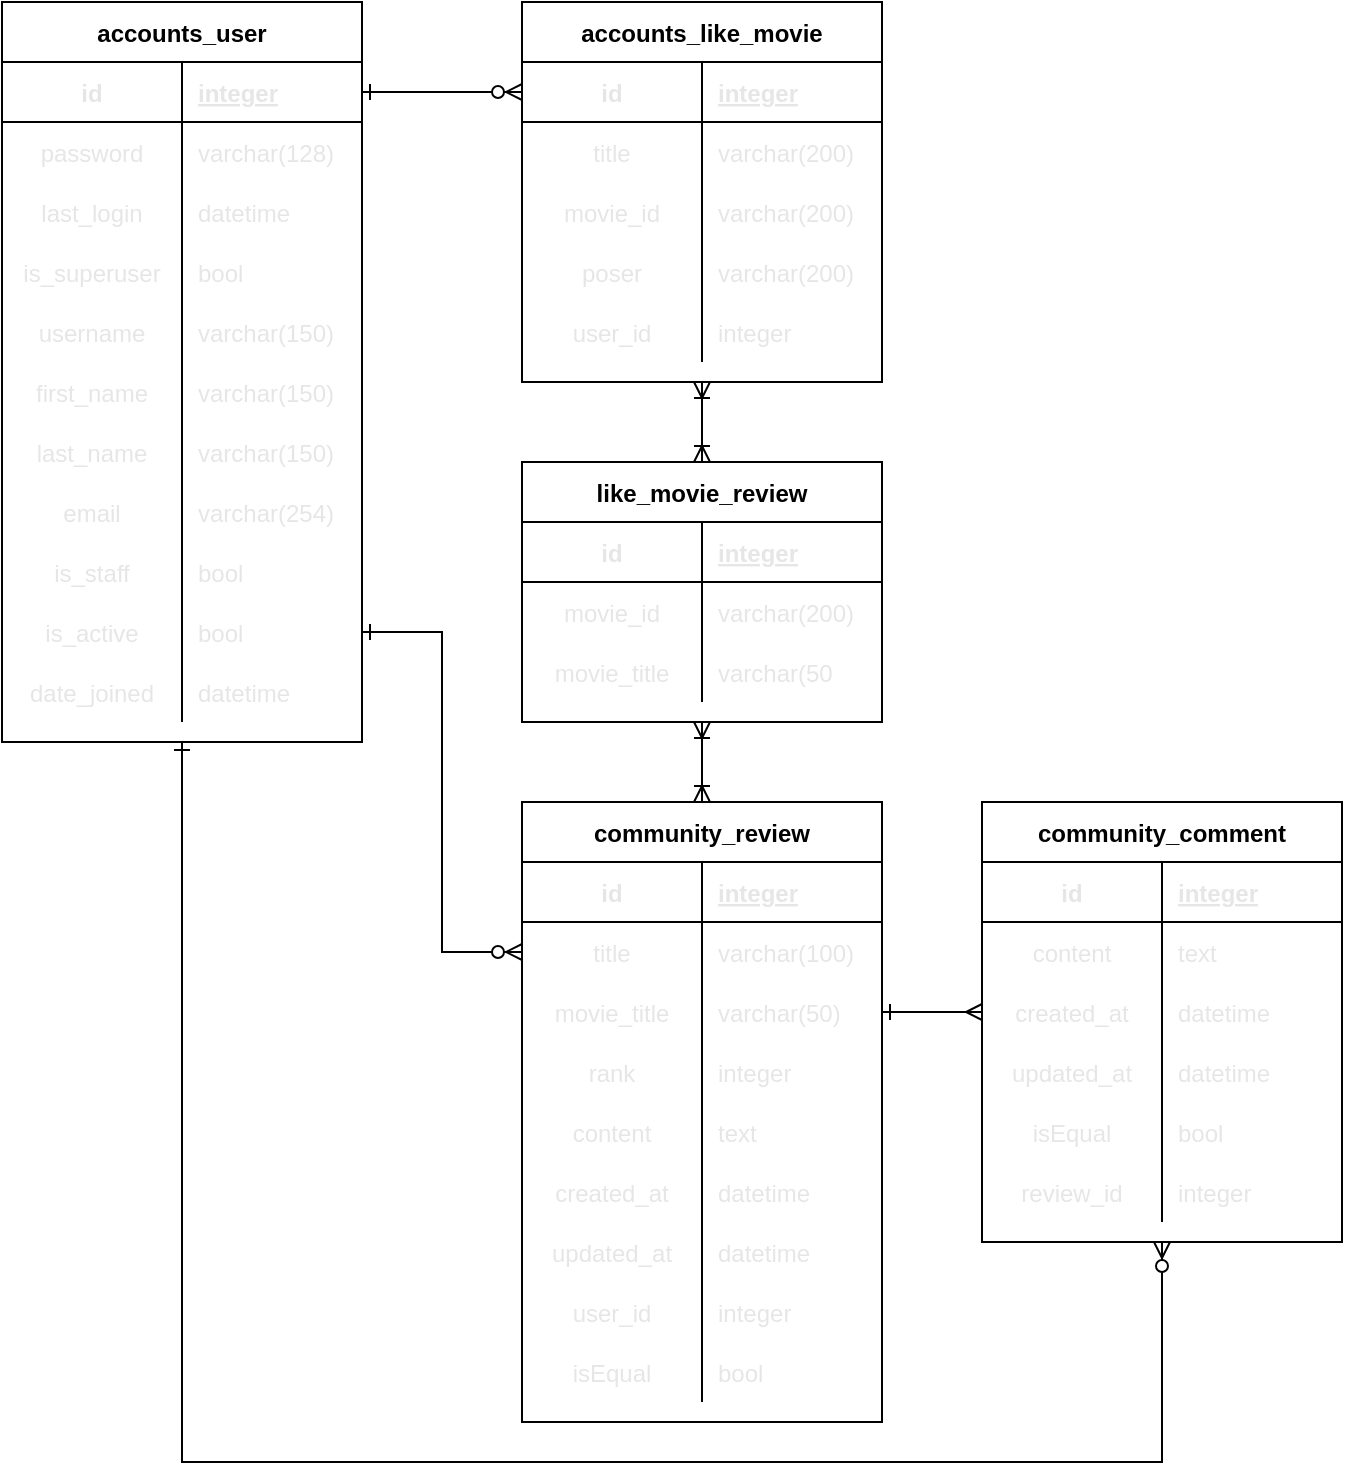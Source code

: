 <mxfile version="14.7.2" type="device"><diagram id="zzlLrXOe_y6DzKfTB6bE" name="Page-1"><mxGraphModel dx="1422" dy="705" grid="1" gridSize="10" guides="1" tooltips="1" connect="1" arrows="1" fold="1" page="1" pageScale="1" pageWidth="827" pageHeight="1169" math="0" shadow="0"><root><mxCell id="0"/><mxCell id="1" parent="0"/><mxCell id="S7b77aLU5c4hFIwuALni-69" style="edgeStyle=orthogonalEdgeStyle;rounded=0;orthogonalLoop=1;jettySize=auto;html=1;exitX=1;exitY=0.5;exitDx=0;exitDy=0;entryX=0;entryY=0.5;entryDx=0;entryDy=0;endArrow=ERzeroToMany;endFill=1;startArrow=ERone;startFill=0;fontColor=#E6E6E6;labelBackgroundColor=none;" parent="1" source="S7b77aLU5c4hFIwuALni-2" target="S7b77aLU5c4hFIwuALni-36" edge="1"><mxGeometry relative="1" as="geometry"><mxPoint x="379" y="85" as="targetPoint"/><Array as="points"/></mxGeometry></mxCell><mxCell id="S7b77aLU5c4hFIwuALni-130" style="edgeStyle=orthogonalEdgeStyle;rounded=0;orthogonalLoop=1;jettySize=auto;html=1;exitX=0.5;exitY=1;exitDx=0;exitDy=0;entryX=0.5;entryY=1;entryDx=0;entryDy=0;startArrow=ERone;startFill=0;endArrow=ERzeroToMany;endFill=1;fontColor=#E6E6E6;labelBackgroundColor=none;" parent="1" source="S7b77aLU5c4hFIwuALni-1" target="S7b77aLU5c4hFIwuALni-102" edge="1"><mxGeometry relative="1" as="geometry"><Array as="points"><mxPoint x="170" y="770"/><mxPoint x="660" y="770"/></Array></mxGeometry></mxCell><mxCell id="S7b77aLU5c4hFIwuALni-1" value="accounts_user" style="shape=table;startSize=30;container=1;collapsible=1;childLayout=tableLayout;fixedRows=1;rowLines=0;fontStyle=1;align=center;resizeLast=1;labelBackgroundColor=#ffffff;" parent="1" vertex="1"><mxGeometry x="80" y="40" width="180" height="370" as="geometry"/></mxCell><mxCell id="S7b77aLU5c4hFIwuALni-2" value="" style="shape=partialRectangle;collapsible=0;dropTarget=0;pointerEvents=0;fillColor=none;top=0;left=0;bottom=1;right=0;points=[[0,0.5],[1,0.5]];portConstraint=eastwest;fontColor=#E6E6E6;labelBackgroundColor=none;" parent="S7b77aLU5c4hFIwuALni-1" vertex="1"><mxGeometry y="30" width="180" height="30" as="geometry"/></mxCell><mxCell id="S7b77aLU5c4hFIwuALni-3" value="id" style="shape=partialRectangle;connectable=0;fillColor=none;top=0;left=0;bottom=0;right=0;fontStyle=1;overflow=hidden;fontColor=#E6E6E6;labelBackgroundColor=none;" parent="S7b77aLU5c4hFIwuALni-2" vertex="1"><mxGeometry width="90" height="30" as="geometry"/></mxCell><mxCell id="S7b77aLU5c4hFIwuALni-4" value="integer" style="shape=partialRectangle;connectable=0;fillColor=none;top=0;left=0;bottom=0;right=0;align=left;spacingLeft=6;fontStyle=5;overflow=hidden;fontColor=#E6E6E6;labelBackgroundColor=none;" parent="S7b77aLU5c4hFIwuALni-2" vertex="1"><mxGeometry x="90" width="90" height="30" as="geometry"/></mxCell><mxCell id="S7b77aLU5c4hFIwuALni-5" value="" style="shape=partialRectangle;collapsible=0;dropTarget=0;pointerEvents=0;fillColor=none;top=0;left=0;bottom=0;right=0;points=[[0,0.5],[1,0.5]];portConstraint=eastwest;fontColor=#E6E6E6;labelBackgroundColor=none;" parent="S7b77aLU5c4hFIwuALni-1" vertex="1"><mxGeometry y="60" width="180" height="30" as="geometry"/></mxCell><mxCell id="S7b77aLU5c4hFIwuALni-6" value="password" style="shape=partialRectangle;connectable=0;fillColor=none;top=0;left=0;bottom=0;right=0;editable=1;overflow=hidden;fontColor=#E6E6E6;labelBackgroundColor=none;" parent="S7b77aLU5c4hFIwuALni-5" vertex="1"><mxGeometry width="90" height="30" as="geometry"/></mxCell><mxCell id="S7b77aLU5c4hFIwuALni-7" value="varchar(128)" style="shape=partialRectangle;connectable=0;fillColor=none;top=0;left=0;bottom=0;right=0;align=left;spacingLeft=6;overflow=hidden;fontColor=#E6E6E6;labelBackgroundColor=none;" parent="S7b77aLU5c4hFIwuALni-5" vertex="1"><mxGeometry x="90" width="90" height="30" as="geometry"/></mxCell><mxCell id="S7b77aLU5c4hFIwuALni-8" value="" style="shape=partialRectangle;collapsible=0;dropTarget=0;pointerEvents=0;fillColor=none;top=0;left=0;bottom=0;right=0;points=[[0,0.5],[1,0.5]];portConstraint=eastwest;fontColor=#E6E6E6;labelBackgroundColor=none;" parent="S7b77aLU5c4hFIwuALni-1" vertex="1"><mxGeometry y="90" width="180" height="30" as="geometry"/></mxCell><mxCell id="S7b77aLU5c4hFIwuALni-9" value="last_login" style="shape=partialRectangle;connectable=0;fillColor=none;top=0;left=0;bottom=0;right=0;editable=1;overflow=hidden;fontColor=#E6E6E6;labelBackgroundColor=none;" parent="S7b77aLU5c4hFIwuALni-8" vertex="1"><mxGeometry width="90" height="30" as="geometry"/></mxCell><mxCell id="S7b77aLU5c4hFIwuALni-10" value="datetime" style="shape=partialRectangle;connectable=0;fillColor=none;top=0;left=0;bottom=0;right=0;align=left;spacingLeft=6;overflow=hidden;fontColor=#E6E6E6;labelBackgroundColor=none;" parent="S7b77aLU5c4hFIwuALni-8" vertex="1"><mxGeometry x="90" width="90" height="30" as="geometry"/></mxCell><mxCell id="S7b77aLU5c4hFIwuALni-11" value="" style="shape=partialRectangle;collapsible=0;dropTarget=0;pointerEvents=0;fillColor=none;top=0;left=0;bottom=0;right=0;points=[[0,0.5],[1,0.5]];portConstraint=eastwest;fontColor=#E6E6E6;labelBackgroundColor=none;" parent="S7b77aLU5c4hFIwuALni-1" vertex="1"><mxGeometry y="120" width="180" height="30" as="geometry"/></mxCell><mxCell id="S7b77aLU5c4hFIwuALni-12" value="is_superuser" style="shape=partialRectangle;connectable=0;fillColor=none;top=0;left=0;bottom=0;right=0;editable=1;overflow=hidden;fontColor=#E6E6E6;labelBackgroundColor=none;" parent="S7b77aLU5c4hFIwuALni-11" vertex="1"><mxGeometry width="90" height="30" as="geometry"/></mxCell><mxCell id="S7b77aLU5c4hFIwuALni-13" value="bool" style="shape=partialRectangle;connectable=0;fillColor=none;top=0;left=0;bottom=0;right=0;align=left;spacingLeft=6;overflow=hidden;verticalAlign=middle;fontColor=#E6E6E6;labelBackgroundColor=none;" parent="S7b77aLU5c4hFIwuALni-11" vertex="1"><mxGeometry x="90" width="90" height="30" as="geometry"/></mxCell><mxCell id="S7b77aLU5c4hFIwuALni-26" style="shape=partialRectangle;collapsible=0;dropTarget=0;pointerEvents=0;fillColor=none;top=0;left=0;bottom=0;right=0;points=[[0,0.5],[1,0.5]];portConstraint=eastwest;fontColor=#E6E6E6;labelBackgroundColor=none;" parent="S7b77aLU5c4hFIwuALni-1" vertex="1"><mxGeometry y="150" width="180" height="30" as="geometry"/></mxCell><mxCell id="S7b77aLU5c4hFIwuALni-27" value="username" style="shape=partialRectangle;connectable=0;fillColor=none;top=0;left=0;bottom=0;right=0;editable=1;overflow=hidden;fontColor=#E6E6E6;labelBackgroundColor=none;" parent="S7b77aLU5c4hFIwuALni-26" vertex="1"><mxGeometry width="90" height="30" as="geometry"/></mxCell><mxCell id="S7b77aLU5c4hFIwuALni-28" value="varchar(150)" style="shape=partialRectangle;connectable=0;fillColor=none;top=0;left=0;bottom=0;right=0;align=left;spacingLeft=6;overflow=hidden;verticalAlign=middle;fontColor=#E6E6E6;labelBackgroundColor=none;" parent="S7b77aLU5c4hFIwuALni-26" vertex="1"><mxGeometry x="90" width="90" height="30" as="geometry"/></mxCell><mxCell id="S7b77aLU5c4hFIwuALni-23" style="shape=partialRectangle;collapsible=0;dropTarget=0;pointerEvents=0;fillColor=none;top=0;left=0;bottom=0;right=0;points=[[0,0.5],[1,0.5]];portConstraint=eastwest;fontColor=#E6E6E6;labelBackgroundColor=none;" parent="S7b77aLU5c4hFIwuALni-1" vertex="1"><mxGeometry y="180" width="180" height="30" as="geometry"/></mxCell><mxCell id="S7b77aLU5c4hFIwuALni-24" value="first_name" style="shape=partialRectangle;connectable=0;fillColor=none;top=0;left=0;bottom=0;right=0;editable=1;overflow=hidden;fontColor=#E6E6E6;labelBackgroundColor=none;" parent="S7b77aLU5c4hFIwuALni-23" vertex="1"><mxGeometry width="90" height="30" as="geometry"/></mxCell><mxCell id="S7b77aLU5c4hFIwuALni-25" value="varchar(150)" style="shape=partialRectangle;connectable=0;fillColor=none;top=0;left=0;bottom=0;right=0;align=left;spacingLeft=6;overflow=hidden;verticalAlign=middle;fontColor=#E6E6E6;labelBackgroundColor=none;" parent="S7b77aLU5c4hFIwuALni-23" vertex="1"><mxGeometry x="90" width="90" height="30" as="geometry"/></mxCell><mxCell id="S7b77aLU5c4hFIwuALni-20" style="shape=partialRectangle;collapsible=0;dropTarget=0;pointerEvents=0;fillColor=none;top=0;left=0;bottom=0;right=0;points=[[0,0.5],[1,0.5]];portConstraint=eastwest;fontColor=#E6E6E6;labelBackgroundColor=none;" parent="S7b77aLU5c4hFIwuALni-1" vertex="1"><mxGeometry y="210" width="180" height="30" as="geometry"/></mxCell><mxCell id="S7b77aLU5c4hFIwuALni-21" value="last_name" style="shape=partialRectangle;connectable=0;fillColor=none;top=0;left=0;bottom=0;right=0;editable=1;overflow=hidden;fontColor=#E6E6E6;labelBackgroundColor=none;" parent="S7b77aLU5c4hFIwuALni-20" vertex="1"><mxGeometry width="90" height="30" as="geometry"/></mxCell><mxCell id="S7b77aLU5c4hFIwuALni-22" value="varchar(150)" style="shape=partialRectangle;connectable=0;fillColor=none;top=0;left=0;bottom=0;right=0;align=left;spacingLeft=6;overflow=hidden;verticalAlign=middle;fontColor=#E6E6E6;labelBackgroundColor=none;" parent="S7b77aLU5c4hFIwuALni-20" vertex="1"><mxGeometry x="90" width="90" height="30" as="geometry"/></mxCell><mxCell id="S7b77aLU5c4hFIwuALni-17" style="shape=partialRectangle;collapsible=0;dropTarget=0;pointerEvents=0;fillColor=none;top=0;left=0;bottom=0;right=0;points=[[0,0.5],[1,0.5]];portConstraint=eastwest;fontColor=#E6E6E6;labelBackgroundColor=none;" parent="S7b77aLU5c4hFIwuALni-1" vertex="1"><mxGeometry y="240" width="180" height="30" as="geometry"/></mxCell><mxCell id="S7b77aLU5c4hFIwuALni-18" value="email" style="shape=partialRectangle;connectable=0;fillColor=none;top=0;left=0;bottom=0;right=0;editable=1;overflow=hidden;fontColor=#E6E6E6;labelBackgroundColor=none;" parent="S7b77aLU5c4hFIwuALni-17" vertex="1"><mxGeometry width="90" height="30" as="geometry"/></mxCell><mxCell id="S7b77aLU5c4hFIwuALni-19" value="varchar(254)" style="shape=partialRectangle;connectable=0;fillColor=none;top=0;left=0;bottom=0;right=0;align=left;spacingLeft=6;overflow=hidden;verticalAlign=middle;fontColor=#E6E6E6;labelBackgroundColor=none;" parent="S7b77aLU5c4hFIwuALni-17" vertex="1"><mxGeometry x="90" width="90" height="30" as="geometry"/></mxCell><mxCell id="S7b77aLU5c4hFIwuALni-14" style="shape=partialRectangle;collapsible=0;dropTarget=0;pointerEvents=0;fillColor=none;top=0;left=0;bottom=0;right=0;points=[[0,0.5],[1,0.5]];portConstraint=eastwest;fontColor=#E6E6E6;labelBackgroundColor=none;" parent="S7b77aLU5c4hFIwuALni-1" vertex="1"><mxGeometry y="270" width="180" height="30" as="geometry"/></mxCell><mxCell id="S7b77aLU5c4hFIwuALni-15" value="is_staff" style="shape=partialRectangle;connectable=0;fillColor=none;top=0;left=0;bottom=0;right=0;editable=1;overflow=hidden;fontColor=#E6E6E6;labelBackgroundColor=none;" parent="S7b77aLU5c4hFIwuALni-14" vertex="1"><mxGeometry width="90" height="30" as="geometry"/></mxCell><mxCell id="S7b77aLU5c4hFIwuALni-16" value="bool" style="shape=partialRectangle;connectable=0;fillColor=none;top=0;left=0;bottom=0;right=0;align=left;spacingLeft=6;overflow=hidden;verticalAlign=middle;fontColor=#E6E6E6;labelBackgroundColor=none;" parent="S7b77aLU5c4hFIwuALni-14" vertex="1"><mxGeometry x="90" width="90" height="30" as="geometry"/></mxCell><mxCell id="S7b77aLU5c4hFIwuALni-32" style="shape=partialRectangle;collapsible=0;dropTarget=0;pointerEvents=0;fillColor=none;top=0;left=0;bottom=0;right=0;points=[[0,0.5],[1,0.5]];portConstraint=eastwest;fontColor=#E6E6E6;labelBackgroundColor=none;" parent="S7b77aLU5c4hFIwuALni-1" vertex="1"><mxGeometry y="300" width="180" height="30" as="geometry"/></mxCell><mxCell id="S7b77aLU5c4hFIwuALni-33" value="is_active" style="shape=partialRectangle;connectable=0;fillColor=none;top=0;left=0;bottom=0;right=0;editable=1;overflow=hidden;fontColor=#E6E6E6;labelBackgroundColor=none;" parent="S7b77aLU5c4hFIwuALni-32" vertex="1"><mxGeometry width="90" height="30" as="geometry"/></mxCell><mxCell id="S7b77aLU5c4hFIwuALni-34" value="bool" style="shape=partialRectangle;connectable=0;fillColor=none;top=0;left=0;bottom=0;right=0;align=left;spacingLeft=6;overflow=hidden;verticalAlign=middle;fontColor=#E6E6E6;labelBackgroundColor=none;" parent="S7b77aLU5c4hFIwuALni-32" vertex="1"><mxGeometry x="90" width="90" height="30" as="geometry"/></mxCell><mxCell id="S7b77aLU5c4hFIwuALni-29" style="shape=partialRectangle;collapsible=0;dropTarget=0;pointerEvents=0;fillColor=none;top=0;left=0;bottom=0;right=0;points=[[0,0.5],[1,0.5]];portConstraint=eastwest;fontColor=#E6E6E6;labelBackgroundColor=none;" parent="S7b77aLU5c4hFIwuALni-1" vertex="1"><mxGeometry y="330" width="180" height="30" as="geometry"/></mxCell><mxCell id="S7b77aLU5c4hFIwuALni-30" value="date_joined" style="shape=partialRectangle;connectable=0;fillColor=none;top=0;left=0;bottom=0;right=0;editable=1;overflow=hidden;fontColor=#E6E6E6;labelBackgroundColor=none;" parent="S7b77aLU5c4hFIwuALni-29" vertex="1"><mxGeometry width="90" height="30" as="geometry"/></mxCell><mxCell id="S7b77aLU5c4hFIwuALni-31" value="datetime" style="shape=partialRectangle;connectable=0;fillColor=none;top=0;left=0;bottom=0;right=0;align=left;spacingLeft=6;overflow=hidden;verticalAlign=middle;fontColor=#E6E6E6;labelBackgroundColor=none;" parent="S7b77aLU5c4hFIwuALni-29" vertex="1"><mxGeometry x="90" width="90" height="30" as="geometry"/></mxCell><mxCell id="S7b77aLU5c4hFIwuALni-35" value="accounts_like_movie" style="shape=table;startSize=30;container=1;collapsible=1;childLayout=tableLayout;fixedRows=1;rowLines=0;fontStyle=1;align=center;resizeLast=1;labelBackgroundColor=none;" parent="1" vertex="1"><mxGeometry x="340" y="40" width="180" height="190" as="geometry"/></mxCell><mxCell id="S7b77aLU5c4hFIwuALni-36" value="" style="shape=partialRectangle;collapsible=0;dropTarget=0;pointerEvents=0;fillColor=none;top=0;left=0;bottom=1;right=0;points=[[0,0.5],[1,0.5]];portConstraint=eastwest;fontColor=#E6E6E6;labelBackgroundColor=none;" parent="S7b77aLU5c4hFIwuALni-35" vertex="1"><mxGeometry y="30" width="180" height="30" as="geometry"/></mxCell><mxCell id="S7b77aLU5c4hFIwuALni-37" value="id" style="shape=partialRectangle;connectable=0;fillColor=none;top=0;left=0;bottom=0;right=0;fontStyle=1;overflow=hidden;fontColor=#E6E6E6;labelBackgroundColor=none;" parent="S7b77aLU5c4hFIwuALni-36" vertex="1"><mxGeometry width="90" height="30" as="geometry"/></mxCell><mxCell id="S7b77aLU5c4hFIwuALni-38" value="integer" style="shape=partialRectangle;connectable=0;fillColor=none;top=0;left=0;bottom=0;right=0;align=left;spacingLeft=6;fontStyle=5;overflow=hidden;fontColor=#E6E6E6;labelBackgroundColor=none;" parent="S7b77aLU5c4hFIwuALni-36" vertex="1"><mxGeometry x="90" width="90" height="30" as="geometry"/></mxCell><mxCell id="S7b77aLU5c4hFIwuALni-39" value="" style="shape=partialRectangle;collapsible=0;dropTarget=0;pointerEvents=0;fillColor=none;top=0;left=0;bottom=0;right=0;points=[[0,0.5],[1,0.5]];portConstraint=eastwest;fontColor=#E6E6E6;labelBackgroundColor=none;" parent="S7b77aLU5c4hFIwuALni-35" vertex="1"><mxGeometry y="60" width="180" height="30" as="geometry"/></mxCell><mxCell id="S7b77aLU5c4hFIwuALni-40" value="title" style="shape=partialRectangle;connectable=0;fillColor=none;top=0;left=0;bottom=0;right=0;editable=1;overflow=hidden;fontColor=#E6E6E6;labelBackgroundColor=none;" parent="S7b77aLU5c4hFIwuALni-39" vertex="1"><mxGeometry width="90" height="30" as="geometry"/></mxCell><mxCell id="S7b77aLU5c4hFIwuALni-41" value="varchar(200)" style="shape=partialRectangle;connectable=0;fillColor=none;top=0;left=0;bottom=0;right=0;align=left;spacingLeft=6;overflow=hidden;fontColor=#E6E6E6;labelBackgroundColor=none;" parent="S7b77aLU5c4hFIwuALni-39" vertex="1"><mxGeometry x="90" width="90" height="30" as="geometry"/></mxCell><mxCell id="S7b77aLU5c4hFIwuALni-42" value="" style="shape=partialRectangle;collapsible=0;dropTarget=0;pointerEvents=0;fillColor=none;top=0;left=0;bottom=0;right=0;points=[[0,0.5],[1,0.5]];portConstraint=eastwest;fontColor=#E6E6E6;labelBackgroundColor=none;" parent="S7b77aLU5c4hFIwuALni-35" vertex="1"><mxGeometry y="90" width="180" height="30" as="geometry"/></mxCell><mxCell id="S7b77aLU5c4hFIwuALni-43" value="movie_id" style="shape=partialRectangle;connectable=0;fillColor=none;top=0;left=0;bottom=0;right=0;editable=1;overflow=hidden;fontColor=#E6E6E6;labelBackgroundColor=none;" parent="S7b77aLU5c4hFIwuALni-42" vertex="1"><mxGeometry width="90" height="30" as="geometry"/></mxCell><mxCell id="S7b77aLU5c4hFIwuALni-44" value="varchar(200)" style="shape=partialRectangle;connectable=0;fillColor=none;top=0;left=0;bottom=0;right=0;align=left;spacingLeft=6;overflow=hidden;fontColor=#E6E6E6;labelBackgroundColor=none;" parent="S7b77aLU5c4hFIwuALni-42" vertex="1"><mxGeometry x="90" width="90" height="30" as="geometry"/></mxCell><mxCell id="S7b77aLU5c4hFIwuALni-45" value="" style="shape=partialRectangle;collapsible=0;dropTarget=0;pointerEvents=0;fillColor=none;top=0;left=0;bottom=0;right=0;points=[[0,0.5],[1,0.5]];portConstraint=eastwest;fontColor=#E6E6E6;labelBackgroundColor=none;" parent="S7b77aLU5c4hFIwuALni-35" vertex="1"><mxGeometry y="120" width="180" height="30" as="geometry"/></mxCell><mxCell id="S7b77aLU5c4hFIwuALni-46" value="poser" style="shape=partialRectangle;connectable=0;fillColor=none;top=0;left=0;bottom=0;right=0;editable=1;overflow=hidden;fontColor=#E6E6E6;labelBackgroundColor=none;" parent="S7b77aLU5c4hFIwuALni-45" vertex="1"><mxGeometry width="90" height="30" as="geometry"/></mxCell><mxCell id="S7b77aLU5c4hFIwuALni-47" value="varchar(200)" style="shape=partialRectangle;connectable=0;fillColor=none;top=0;left=0;bottom=0;right=0;align=left;spacingLeft=6;overflow=hidden;verticalAlign=middle;fontColor=#E6E6E6;labelBackgroundColor=none;" parent="S7b77aLU5c4hFIwuALni-45" vertex="1"><mxGeometry x="90" width="90" height="30" as="geometry"/></mxCell><mxCell id="S7b77aLU5c4hFIwuALni-70" style="shape=partialRectangle;collapsible=0;dropTarget=0;pointerEvents=0;fillColor=none;top=0;left=0;bottom=0;right=0;points=[[0,0.5],[1,0.5]];portConstraint=eastwest;fontColor=#E6E6E6;labelBackgroundColor=none;" parent="S7b77aLU5c4hFIwuALni-35" vertex="1"><mxGeometry y="150" width="180" height="30" as="geometry"/></mxCell><mxCell id="S7b77aLU5c4hFIwuALni-71" value="user_id" style="shape=partialRectangle;connectable=0;fillColor=none;top=0;left=0;bottom=0;right=0;editable=1;overflow=hidden;fontColor=#E6E6E6;labelBackgroundColor=none;" parent="S7b77aLU5c4hFIwuALni-70" vertex="1"><mxGeometry width="90" height="30" as="geometry"/></mxCell><mxCell id="S7b77aLU5c4hFIwuALni-72" value="integer" style="shape=partialRectangle;connectable=0;fillColor=none;top=0;left=0;bottom=0;right=0;align=left;spacingLeft=6;overflow=hidden;verticalAlign=middle;fontColor=#E6E6E6;labelBackgroundColor=none;" parent="S7b77aLU5c4hFIwuALni-70" vertex="1"><mxGeometry x="90" width="90" height="30" as="geometry"/></mxCell><mxCell id="S7b77aLU5c4hFIwuALni-73" value="community_review" style="shape=table;startSize=30;container=1;collapsible=1;childLayout=tableLayout;fixedRows=1;rowLines=0;fontStyle=1;align=center;resizeLast=1;labelBackgroundColor=none;" parent="1" vertex="1"><mxGeometry x="340" y="440" width="180" height="310" as="geometry"/></mxCell><mxCell id="S7b77aLU5c4hFIwuALni-74" value="" style="shape=partialRectangle;collapsible=0;dropTarget=0;pointerEvents=0;fillColor=none;top=0;left=0;bottom=1;right=0;points=[[0,0.5],[1,0.5]];portConstraint=eastwest;fontColor=#E6E6E6;labelBackgroundColor=none;" parent="S7b77aLU5c4hFIwuALni-73" vertex="1"><mxGeometry y="30" width="180" height="30" as="geometry"/></mxCell><mxCell id="S7b77aLU5c4hFIwuALni-75" value="id" style="shape=partialRectangle;connectable=0;fillColor=none;top=0;left=0;bottom=0;right=0;fontStyle=1;overflow=hidden;fontColor=#E6E6E6;labelBackgroundColor=none;" parent="S7b77aLU5c4hFIwuALni-74" vertex="1"><mxGeometry width="90" height="30" as="geometry"/></mxCell><mxCell id="S7b77aLU5c4hFIwuALni-76" value="integer" style="shape=partialRectangle;connectable=0;fillColor=none;top=0;left=0;bottom=0;right=0;align=left;spacingLeft=6;fontStyle=5;overflow=hidden;fontColor=#E6E6E6;labelBackgroundColor=none;" parent="S7b77aLU5c4hFIwuALni-74" vertex="1"><mxGeometry x="90" width="90" height="30" as="geometry"/></mxCell><mxCell id="S7b77aLU5c4hFIwuALni-77" value="" style="shape=partialRectangle;collapsible=0;dropTarget=0;pointerEvents=0;fillColor=none;top=0;left=0;bottom=0;right=0;points=[[0,0.5],[1,0.5]];portConstraint=eastwest;fontColor=#E6E6E6;labelBackgroundColor=none;" parent="S7b77aLU5c4hFIwuALni-73" vertex="1"><mxGeometry y="60" width="180" height="30" as="geometry"/></mxCell><mxCell id="S7b77aLU5c4hFIwuALni-78" value="title" style="shape=partialRectangle;connectable=0;fillColor=none;top=0;left=0;bottom=0;right=0;editable=1;overflow=hidden;fontColor=#E6E6E6;labelBackgroundColor=none;" parent="S7b77aLU5c4hFIwuALni-77" vertex="1"><mxGeometry width="90" height="30" as="geometry"/></mxCell><mxCell id="S7b77aLU5c4hFIwuALni-79" value="varchar(100)" style="shape=partialRectangle;connectable=0;fillColor=none;top=0;left=0;bottom=0;right=0;align=left;spacingLeft=6;overflow=hidden;fontColor=#E6E6E6;labelBackgroundColor=none;" parent="S7b77aLU5c4hFIwuALni-77" vertex="1"><mxGeometry x="90" width="90" height="30" as="geometry"/></mxCell><mxCell id="S7b77aLU5c4hFIwuALni-80" value="" style="shape=partialRectangle;collapsible=0;dropTarget=0;pointerEvents=0;fillColor=none;top=0;left=0;bottom=0;right=0;points=[[0,0.5],[1,0.5]];portConstraint=eastwest;fontColor=#E6E6E6;labelBackgroundColor=none;" parent="S7b77aLU5c4hFIwuALni-73" vertex="1"><mxGeometry y="90" width="180" height="30" as="geometry"/></mxCell><mxCell id="S7b77aLU5c4hFIwuALni-81" value="movie_title" style="shape=partialRectangle;connectable=0;fillColor=none;top=0;left=0;bottom=0;right=0;editable=1;overflow=hidden;fontColor=#E6E6E6;labelBackgroundColor=none;" parent="S7b77aLU5c4hFIwuALni-80" vertex="1"><mxGeometry width="90" height="30" as="geometry"/></mxCell><mxCell id="S7b77aLU5c4hFIwuALni-82" value="varchar(50)" style="shape=partialRectangle;connectable=0;fillColor=none;top=0;left=0;bottom=0;right=0;align=left;spacingLeft=6;overflow=hidden;fontColor=#E6E6E6;labelBackgroundColor=none;" parent="S7b77aLU5c4hFIwuALni-80" vertex="1"><mxGeometry x="90" width="90" height="30" as="geometry"/></mxCell><mxCell id="S7b77aLU5c4hFIwuALni-83" value="" style="shape=partialRectangle;collapsible=0;dropTarget=0;pointerEvents=0;fillColor=none;top=0;left=0;bottom=0;right=0;points=[[0,0.5],[1,0.5]];portConstraint=eastwest;fontColor=#E6E6E6;labelBackgroundColor=none;" parent="S7b77aLU5c4hFIwuALni-73" vertex="1"><mxGeometry y="120" width="180" height="30" as="geometry"/></mxCell><mxCell id="S7b77aLU5c4hFIwuALni-84" value="rank" style="shape=partialRectangle;connectable=0;fillColor=none;top=0;left=0;bottom=0;right=0;editable=1;overflow=hidden;fontColor=#E6E6E6;labelBackgroundColor=none;" parent="S7b77aLU5c4hFIwuALni-83" vertex="1"><mxGeometry width="90" height="30" as="geometry"/></mxCell><mxCell id="S7b77aLU5c4hFIwuALni-85" value="integer" style="shape=partialRectangle;connectable=0;fillColor=none;top=0;left=0;bottom=0;right=0;align=left;spacingLeft=6;overflow=hidden;verticalAlign=middle;fontColor=#E6E6E6;labelBackgroundColor=none;" parent="S7b77aLU5c4hFIwuALni-83" vertex="1"><mxGeometry x="90" width="90" height="30" as="geometry"/></mxCell><mxCell id="S7b77aLU5c4hFIwuALni-86" style="shape=partialRectangle;collapsible=0;dropTarget=0;pointerEvents=0;fillColor=none;top=0;left=0;bottom=0;right=0;points=[[0,0.5],[1,0.5]];portConstraint=eastwest;fontColor=#E6E6E6;labelBackgroundColor=none;" parent="S7b77aLU5c4hFIwuALni-73" vertex="1"><mxGeometry y="150" width="180" height="30" as="geometry"/></mxCell><mxCell id="S7b77aLU5c4hFIwuALni-87" value="content" style="shape=partialRectangle;connectable=0;fillColor=none;top=0;left=0;bottom=0;right=0;editable=1;overflow=hidden;fontColor=#E6E6E6;labelBackgroundColor=none;" parent="S7b77aLU5c4hFIwuALni-86" vertex="1"><mxGeometry width="90" height="30" as="geometry"/></mxCell><mxCell id="S7b77aLU5c4hFIwuALni-88" value="text" style="shape=partialRectangle;connectable=0;fillColor=none;top=0;left=0;bottom=0;right=0;align=left;spacingLeft=6;overflow=hidden;verticalAlign=middle;fontColor=#E6E6E6;labelBackgroundColor=none;" parent="S7b77aLU5c4hFIwuALni-86" vertex="1"><mxGeometry x="90" width="90" height="30" as="geometry"/></mxCell><mxCell id="S7b77aLU5c4hFIwuALni-95" style="shape=partialRectangle;collapsible=0;dropTarget=0;pointerEvents=0;fillColor=none;top=0;left=0;bottom=0;right=0;points=[[0,0.5],[1,0.5]];portConstraint=eastwest;fontColor=#E6E6E6;labelBackgroundColor=none;" parent="S7b77aLU5c4hFIwuALni-73" vertex="1"><mxGeometry y="180" width="180" height="30" as="geometry"/></mxCell><mxCell id="S7b77aLU5c4hFIwuALni-96" value="created_at" style="shape=partialRectangle;connectable=0;fillColor=none;top=0;left=0;bottom=0;right=0;editable=1;overflow=hidden;fontColor=#E6E6E6;labelBackgroundColor=none;" parent="S7b77aLU5c4hFIwuALni-95" vertex="1"><mxGeometry width="90" height="30" as="geometry"/></mxCell><mxCell id="S7b77aLU5c4hFIwuALni-97" value="datetime" style="shape=partialRectangle;connectable=0;fillColor=none;top=0;left=0;bottom=0;right=0;align=left;spacingLeft=6;overflow=hidden;verticalAlign=middle;fontColor=#E6E6E6;labelBackgroundColor=none;" parent="S7b77aLU5c4hFIwuALni-95" vertex="1"><mxGeometry x="90" width="90" height="30" as="geometry"/></mxCell><mxCell id="S7b77aLU5c4hFIwuALni-92" style="shape=partialRectangle;collapsible=0;dropTarget=0;pointerEvents=0;fillColor=none;top=0;left=0;bottom=0;right=0;points=[[0,0.5],[1,0.5]];portConstraint=eastwest;fontColor=#E6E6E6;labelBackgroundColor=none;" parent="S7b77aLU5c4hFIwuALni-73" vertex="1"><mxGeometry y="210" width="180" height="30" as="geometry"/></mxCell><mxCell id="S7b77aLU5c4hFIwuALni-93" value="updated_at" style="shape=partialRectangle;connectable=0;fillColor=none;top=0;left=0;bottom=0;right=0;editable=1;overflow=hidden;fontColor=#E6E6E6;labelBackgroundColor=none;" parent="S7b77aLU5c4hFIwuALni-92" vertex="1"><mxGeometry width="90" height="30" as="geometry"/></mxCell><mxCell id="S7b77aLU5c4hFIwuALni-94" value="datetime" style="shape=partialRectangle;connectable=0;fillColor=none;top=0;left=0;bottom=0;right=0;align=left;spacingLeft=6;overflow=hidden;verticalAlign=middle;fontColor=#E6E6E6;labelBackgroundColor=none;" parent="S7b77aLU5c4hFIwuALni-92" vertex="1"><mxGeometry x="90" width="90" height="30" as="geometry"/></mxCell><mxCell id="S7b77aLU5c4hFIwuALni-89" style="shape=partialRectangle;collapsible=0;dropTarget=0;pointerEvents=0;fillColor=none;top=0;left=0;bottom=0;right=0;points=[[0,0.5],[1,0.5]];portConstraint=eastwest;fontColor=#E6E6E6;labelBackgroundColor=none;" parent="S7b77aLU5c4hFIwuALni-73" vertex="1"><mxGeometry y="240" width="180" height="30" as="geometry"/></mxCell><mxCell id="S7b77aLU5c4hFIwuALni-90" value="user_id" style="shape=partialRectangle;connectable=0;fillColor=none;top=0;left=0;bottom=0;right=0;editable=1;overflow=hidden;fontColor=#E6E6E6;labelBackgroundColor=none;" parent="S7b77aLU5c4hFIwuALni-89" vertex="1"><mxGeometry width="90" height="30" as="geometry"/></mxCell><mxCell id="S7b77aLU5c4hFIwuALni-91" value="integer" style="shape=partialRectangle;connectable=0;fillColor=none;top=0;left=0;bottom=0;right=0;align=left;spacingLeft=6;overflow=hidden;verticalAlign=middle;fontColor=#E6E6E6;labelBackgroundColor=none;" parent="S7b77aLU5c4hFIwuALni-89" vertex="1"><mxGeometry x="90" width="90" height="30" as="geometry"/></mxCell><mxCell id="S7b77aLU5c4hFIwuALni-98" style="shape=partialRectangle;collapsible=0;dropTarget=0;pointerEvents=0;fillColor=none;top=0;left=0;bottom=0;right=0;points=[[0,0.5],[1,0.5]];portConstraint=eastwest;fontColor=#E6E6E6;labelBackgroundColor=none;" parent="S7b77aLU5c4hFIwuALni-73" vertex="1"><mxGeometry y="270" width="180" height="30" as="geometry"/></mxCell><mxCell id="S7b77aLU5c4hFIwuALni-99" value="isEqual" style="shape=partialRectangle;connectable=0;fillColor=none;top=0;left=0;bottom=0;right=0;editable=1;overflow=hidden;fontColor=#E6E6E6;labelBackgroundColor=none;" parent="S7b77aLU5c4hFIwuALni-98" vertex="1"><mxGeometry width="90" height="30" as="geometry"/></mxCell><mxCell id="S7b77aLU5c4hFIwuALni-100" value="bool" style="shape=partialRectangle;connectable=0;fillColor=none;top=0;left=0;bottom=0;right=0;align=left;spacingLeft=6;overflow=hidden;verticalAlign=middle;fontColor=#E6E6E6;labelBackgroundColor=none;" parent="S7b77aLU5c4hFIwuALni-98" vertex="1"><mxGeometry x="90" width="90" height="30" as="geometry"/></mxCell><mxCell id="S7b77aLU5c4hFIwuALni-101" style="edgeStyle=orthogonalEdgeStyle;rounded=0;orthogonalLoop=1;jettySize=auto;html=1;exitX=1;exitY=0.5;exitDx=0;exitDy=0;startArrow=ERone;startFill=0;endArrow=ERzeroToMany;endFill=1;fontColor=#E6E6E6;labelBackgroundColor=none;" parent="1" source="S7b77aLU5c4hFIwuALni-32" target="S7b77aLU5c4hFIwuALni-77" edge="1"><mxGeometry relative="1" as="geometry"/></mxCell><mxCell id="S7b77aLU5c4hFIwuALni-102" value="community_comment" style="shape=table;startSize=30;container=1;collapsible=1;childLayout=tableLayout;fixedRows=1;rowLines=0;fontStyle=1;align=center;resizeLast=1;labelBackgroundColor=none;" parent="1" vertex="1"><mxGeometry x="570" y="440" width="180" height="220" as="geometry"/></mxCell><mxCell id="S7b77aLU5c4hFIwuALni-103" value="" style="shape=partialRectangle;collapsible=0;dropTarget=0;pointerEvents=0;fillColor=none;top=0;left=0;bottom=1;right=0;points=[[0,0.5],[1,0.5]];portConstraint=eastwest;fontColor=#E6E6E6;labelBackgroundColor=none;" parent="S7b77aLU5c4hFIwuALni-102" vertex="1"><mxGeometry y="30" width="180" height="30" as="geometry"/></mxCell><mxCell id="S7b77aLU5c4hFIwuALni-104" value="id" style="shape=partialRectangle;connectable=0;fillColor=none;top=0;left=0;bottom=0;right=0;fontStyle=1;overflow=hidden;fontColor=#E6E6E6;labelBackgroundColor=none;" parent="S7b77aLU5c4hFIwuALni-103" vertex="1"><mxGeometry width="90" height="30" as="geometry"/></mxCell><mxCell id="S7b77aLU5c4hFIwuALni-105" value="integer" style="shape=partialRectangle;connectable=0;fillColor=none;top=0;left=0;bottom=0;right=0;align=left;spacingLeft=6;fontStyle=5;overflow=hidden;fontColor=#E6E6E6;labelBackgroundColor=none;" parent="S7b77aLU5c4hFIwuALni-103" vertex="1"><mxGeometry x="90" width="90" height="30" as="geometry"/></mxCell><mxCell id="S7b77aLU5c4hFIwuALni-106" value="" style="shape=partialRectangle;collapsible=0;dropTarget=0;pointerEvents=0;fillColor=none;top=0;left=0;bottom=0;right=0;points=[[0,0.5],[1,0.5]];portConstraint=eastwest;fontColor=#E6E6E6;labelBackgroundColor=none;" parent="S7b77aLU5c4hFIwuALni-102" vertex="1"><mxGeometry y="60" width="180" height="30" as="geometry"/></mxCell><mxCell id="S7b77aLU5c4hFIwuALni-107" value="content" style="shape=partialRectangle;connectable=0;fillColor=none;top=0;left=0;bottom=0;right=0;editable=1;overflow=hidden;fontColor=#E6E6E6;labelBackgroundColor=none;" parent="S7b77aLU5c4hFIwuALni-106" vertex="1"><mxGeometry width="90" height="30" as="geometry"/></mxCell><mxCell id="S7b77aLU5c4hFIwuALni-108" value="text" style="shape=partialRectangle;connectable=0;fillColor=none;top=0;left=0;bottom=0;right=0;align=left;spacingLeft=6;overflow=hidden;fontColor=#E6E6E6;labelBackgroundColor=none;" parent="S7b77aLU5c4hFIwuALni-106" vertex="1"><mxGeometry x="90" width="90" height="30" as="geometry"/></mxCell><mxCell id="S7b77aLU5c4hFIwuALni-109" value="" style="shape=partialRectangle;collapsible=0;dropTarget=0;pointerEvents=0;fillColor=none;top=0;left=0;bottom=0;right=0;points=[[0,0.5],[1,0.5]];portConstraint=eastwest;fontColor=#E6E6E6;labelBackgroundColor=none;" parent="S7b77aLU5c4hFIwuALni-102" vertex="1"><mxGeometry y="90" width="180" height="30" as="geometry"/></mxCell><mxCell id="S7b77aLU5c4hFIwuALni-110" value="created_at" style="shape=partialRectangle;connectable=0;fillColor=none;top=0;left=0;bottom=0;right=0;editable=1;overflow=hidden;fontColor=#E6E6E6;labelBackgroundColor=none;" parent="S7b77aLU5c4hFIwuALni-109" vertex="1"><mxGeometry width="90" height="30" as="geometry"/></mxCell><mxCell id="S7b77aLU5c4hFIwuALni-111" value="datetime" style="shape=partialRectangle;connectable=0;fillColor=none;top=0;left=0;bottom=0;right=0;align=left;spacingLeft=6;overflow=hidden;fontColor=#E6E6E6;labelBackgroundColor=none;" parent="S7b77aLU5c4hFIwuALni-109" vertex="1"><mxGeometry x="90" width="90" height="30" as="geometry"/></mxCell><mxCell id="S7b77aLU5c4hFIwuALni-112" value="" style="shape=partialRectangle;collapsible=0;dropTarget=0;pointerEvents=0;fillColor=none;top=0;left=0;bottom=0;right=0;points=[[0,0.5],[1,0.5]];portConstraint=eastwest;fontColor=#E6E6E6;labelBackgroundColor=none;" parent="S7b77aLU5c4hFIwuALni-102" vertex="1"><mxGeometry y="120" width="180" height="30" as="geometry"/></mxCell><mxCell id="S7b77aLU5c4hFIwuALni-113" value="updated_at" style="shape=partialRectangle;connectable=0;fillColor=none;top=0;left=0;bottom=0;right=0;editable=1;overflow=hidden;fontColor=#E6E6E6;labelBackgroundColor=none;" parent="S7b77aLU5c4hFIwuALni-112" vertex="1"><mxGeometry width="90" height="30" as="geometry"/></mxCell><mxCell id="S7b77aLU5c4hFIwuALni-114" value="datetime" style="shape=partialRectangle;connectable=0;fillColor=none;top=0;left=0;bottom=0;right=0;align=left;spacingLeft=6;overflow=hidden;verticalAlign=middle;fontColor=#E6E6E6;labelBackgroundColor=none;" parent="S7b77aLU5c4hFIwuALni-112" vertex="1"><mxGeometry x="90" width="90" height="30" as="geometry"/></mxCell><mxCell id="S7b77aLU5c4hFIwuALni-115" style="shape=partialRectangle;collapsible=0;dropTarget=0;pointerEvents=0;fillColor=none;top=0;left=0;bottom=0;right=0;points=[[0,0.5],[1,0.5]];portConstraint=eastwest;fontColor=#E6E6E6;labelBackgroundColor=none;" parent="S7b77aLU5c4hFIwuALni-102" vertex="1"><mxGeometry y="150" width="180" height="30" as="geometry"/></mxCell><mxCell id="S7b77aLU5c4hFIwuALni-116" value="isEqual" style="shape=partialRectangle;connectable=0;fillColor=none;top=0;left=0;bottom=0;right=0;editable=1;overflow=hidden;fontColor=#E6E6E6;labelBackgroundColor=none;" parent="S7b77aLU5c4hFIwuALni-115" vertex="1"><mxGeometry width="90" height="30" as="geometry"/></mxCell><mxCell id="S7b77aLU5c4hFIwuALni-117" value="bool" style="shape=partialRectangle;connectable=0;fillColor=none;top=0;left=0;bottom=0;right=0;align=left;spacingLeft=6;overflow=hidden;verticalAlign=middle;fontColor=#E6E6E6;labelBackgroundColor=none;" parent="S7b77aLU5c4hFIwuALni-115" vertex="1"><mxGeometry x="90" width="90" height="30" as="geometry"/></mxCell><mxCell id="S7b77aLU5c4hFIwuALni-118" style="shape=partialRectangle;collapsible=0;dropTarget=0;pointerEvents=0;fillColor=none;top=0;left=0;bottom=0;right=0;points=[[0,0.5],[1,0.5]];portConstraint=eastwest;fontColor=#E6E6E6;labelBackgroundColor=none;" parent="S7b77aLU5c4hFIwuALni-102" vertex="1"><mxGeometry y="180" width="180" height="30" as="geometry"/></mxCell><mxCell id="S7b77aLU5c4hFIwuALni-119" value="review_id" style="shape=partialRectangle;connectable=0;fillColor=none;top=0;left=0;bottom=0;right=0;editable=1;overflow=hidden;fontColor=#E6E6E6;labelBackgroundColor=none;" parent="S7b77aLU5c4hFIwuALni-118" vertex="1"><mxGeometry width="90" height="30" as="geometry"/></mxCell><mxCell id="S7b77aLU5c4hFIwuALni-120" value="integer" style="shape=partialRectangle;connectable=0;fillColor=none;top=0;left=0;bottom=0;right=0;align=left;spacingLeft=6;overflow=hidden;verticalAlign=middle;fontColor=#E6E6E6;labelBackgroundColor=none;" parent="S7b77aLU5c4hFIwuALni-118" vertex="1"><mxGeometry x="90" width="90" height="30" as="geometry"/></mxCell><mxCell id="S7b77aLU5c4hFIwuALni-131" style="edgeStyle=orthogonalEdgeStyle;rounded=0;orthogonalLoop=1;jettySize=auto;html=1;exitX=1;exitY=0.5;exitDx=0;exitDy=0;entryX=0;entryY=0.5;entryDx=0;entryDy=0;startArrow=ERone;startFill=0;endArrow=ERmany;endFill=0;fontColor=#E6E6E6;labelBackgroundColor=none;" parent="1" source="S7b77aLU5c4hFIwuALni-80" target="S7b77aLU5c4hFIwuALni-109" edge="1"><mxGeometry relative="1" as="geometry"/></mxCell><mxCell id="S7b77aLU5c4hFIwuALni-150" style="edgeStyle=orthogonalEdgeStyle;rounded=0;orthogonalLoop=1;jettySize=auto;html=1;exitX=0.5;exitY=0;exitDx=0;exitDy=0;entryX=0.5;entryY=1;entryDx=0;entryDy=0;startArrow=ERoneToMany;startFill=0;endArrow=ERoneToMany;endFill=0;fontColor=#E6E6E6;labelBackgroundColor=none;" parent="1" source="S7b77aLU5c4hFIwuALni-134" target="S7b77aLU5c4hFIwuALni-35" edge="1"><mxGeometry relative="1" as="geometry"/></mxCell><mxCell id="S7b77aLU5c4hFIwuALni-151" style="edgeStyle=orthogonalEdgeStyle;rounded=0;orthogonalLoop=1;jettySize=auto;html=1;exitX=0.5;exitY=1;exitDx=0;exitDy=0;entryX=0.5;entryY=0;entryDx=0;entryDy=0;startArrow=ERoneToMany;startFill=0;endArrow=ERoneToMany;endFill=0;fontColor=#E6E6E6;labelBackgroundColor=none;" parent="1" source="S7b77aLU5c4hFIwuALni-134" target="S7b77aLU5c4hFIwuALni-73" edge="1"><mxGeometry relative="1" as="geometry"/></mxCell><mxCell id="S7b77aLU5c4hFIwuALni-134" value="like_movie_review" style="shape=table;startSize=30;container=1;collapsible=1;childLayout=tableLayout;fixedRows=1;rowLines=0;fontStyle=1;align=center;resizeLast=1;labelBackgroundColor=none;" parent="1" vertex="1"><mxGeometry x="340" y="270" width="180" height="130" as="geometry"/></mxCell><mxCell id="S7b77aLU5c4hFIwuALni-135" value="" style="shape=partialRectangle;collapsible=0;dropTarget=0;pointerEvents=0;fillColor=none;top=0;left=0;bottom=1;right=0;points=[[0,0.5],[1,0.5]];portConstraint=eastwest;fontColor=#E6E6E6;labelBackgroundColor=none;" parent="S7b77aLU5c4hFIwuALni-134" vertex="1"><mxGeometry y="30" width="180" height="30" as="geometry"/></mxCell><mxCell id="S7b77aLU5c4hFIwuALni-136" value="id" style="shape=partialRectangle;connectable=0;fillColor=none;top=0;left=0;bottom=0;right=0;fontStyle=1;overflow=hidden;fontColor=#E6E6E6;labelBackgroundColor=none;" parent="S7b77aLU5c4hFIwuALni-135" vertex="1"><mxGeometry width="90" height="30" as="geometry"/></mxCell><mxCell id="S7b77aLU5c4hFIwuALni-137" value="integer" style="shape=partialRectangle;connectable=0;fillColor=none;top=0;left=0;bottom=0;right=0;align=left;spacingLeft=6;fontStyle=5;overflow=hidden;fontColor=#E6E6E6;labelBackgroundColor=none;" parent="S7b77aLU5c4hFIwuALni-135" vertex="1"><mxGeometry x="90" width="90" height="30" as="geometry"/></mxCell><mxCell id="S7b77aLU5c4hFIwuALni-138" value="" style="shape=partialRectangle;collapsible=0;dropTarget=0;pointerEvents=0;fillColor=none;top=0;left=0;bottom=0;right=0;points=[[0,0.5],[1,0.5]];portConstraint=eastwest;fontColor=#E6E6E6;labelBackgroundColor=none;" parent="S7b77aLU5c4hFIwuALni-134" vertex="1"><mxGeometry y="60" width="180" height="30" as="geometry"/></mxCell><mxCell id="S7b77aLU5c4hFIwuALni-139" value="movie_id" style="shape=partialRectangle;connectable=0;fillColor=none;top=0;left=0;bottom=0;right=0;editable=1;overflow=hidden;fontColor=#E6E6E6;labelBackgroundColor=none;" parent="S7b77aLU5c4hFIwuALni-138" vertex="1"><mxGeometry width="90" height="30" as="geometry"/></mxCell><mxCell id="S7b77aLU5c4hFIwuALni-140" value="varchar(200)" style="shape=partialRectangle;connectable=0;fillColor=none;top=0;left=0;bottom=0;right=0;align=left;spacingLeft=6;overflow=hidden;fontColor=#E6E6E6;labelBackgroundColor=none;" parent="S7b77aLU5c4hFIwuALni-138" vertex="1"><mxGeometry x="90" width="90" height="30" as="geometry"/></mxCell><mxCell id="S7b77aLU5c4hFIwuALni-141" value="" style="shape=partialRectangle;collapsible=0;dropTarget=0;pointerEvents=0;fillColor=none;top=0;left=0;bottom=0;right=0;points=[[0,0.5],[1,0.5]];portConstraint=eastwest;fontColor=#E6E6E6;labelBackgroundColor=none;" parent="S7b77aLU5c4hFIwuALni-134" vertex="1"><mxGeometry y="90" width="180" height="30" as="geometry"/></mxCell><mxCell id="S7b77aLU5c4hFIwuALni-142" value="movie_title" style="shape=partialRectangle;connectable=0;fillColor=none;top=0;left=0;bottom=0;right=0;editable=1;overflow=hidden;fontColor=#E6E6E6;labelBackgroundColor=none;" parent="S7b77aLU5c4hFIwuALni-141" vertex="1"><mxGeometry width="90" height="30" as="geometry"/></mxCell><mxCell id="S7b77aLU5c4hFIwuALni-143" value="varchar(50" style="shape=partialRectangle;connectable=0;fillColor=none;top=0;left=0;bottom=0;right=0;align=left;spacingLeft=6;overflow=hidden;fontColor=#E6E6E6;labelBackgroundColor=none;" parent="S7b77aLU5c4hFIwuALni-141" vertex="1"><mxGeometry x="90" width="90" height="30" as="geometry"/></mxCell></root></mxGraphModel></diagram></mxfile>